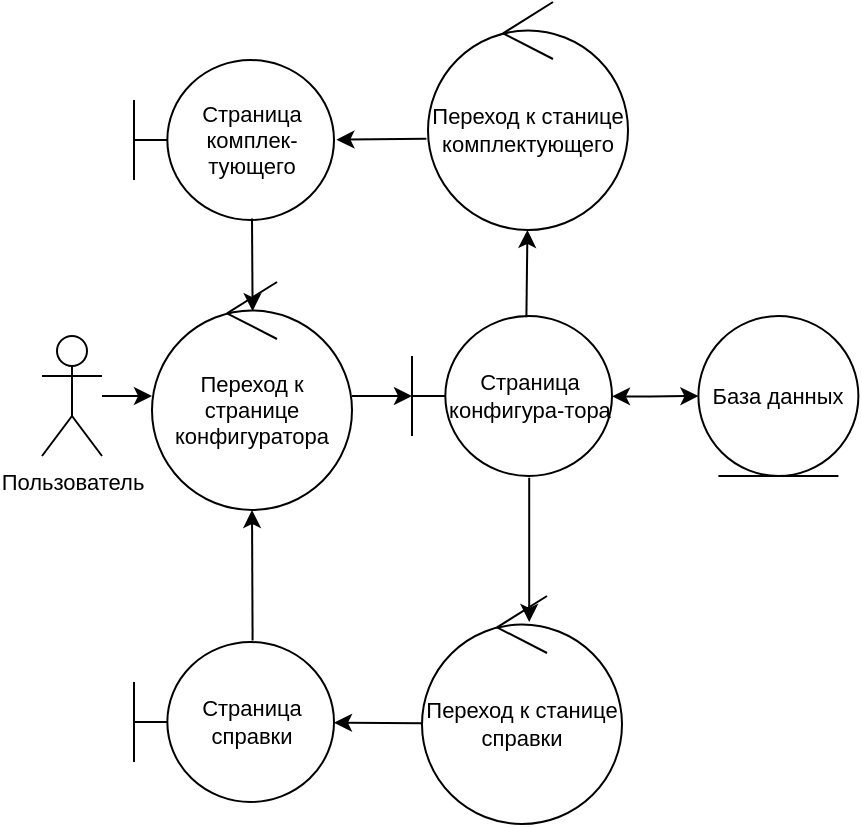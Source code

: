 <mxfile version="21.1.7" type="device">
  <diagram id="h_0n3Zkjienf-ujrvG_6" name="Страница 1">
    <mxGraphModel dx="1816" dy="549" grid="1" gridSize="10" guides="1" tooltips="1" connect="1" arrows="1" fold="1" page="1" pageScale="1" pageWidth="827" pageHeight="1169" math="0" shadow="0">
      <root>
        <mxCell id="0" />
        <mxCell id="1" parent="0" />
        <mxCell id="F_xw-o7SSEhGCc8bsex2-1" value="Переход к странице конфигуратора" style="ellipse;shape=umlControl;whiteSpace=wrap;html=1;fontSize=11;" parent="1" vertex="1">
          <mxGeometry x="-575" y="180" width="100" height="114" as="geometry" />
        </mxCell>
        <mxCell id="vv3TgDMPsHulDdS4rFCR-15" style="edgeStyle=orthogonalEdgeStyle;rounded=0;orthogonalLoop=1;jettySize=auto;html=1;fontSize=11;" parent="1" source="F_xw-o7SSEhGCc8bsex2-2" target="F_xw-o7SSEhGCc8bsex2-1" edge="1">
          <mxGeometry relative="1" as="geometry" />
        </mxCell>
        <mxCell id="F_xw-o7SSEhGCc8bsex2-2" value="Пользователь" style="shape=umlActor;verticalLabelPosition=bottom;verticalAlign=top;html=1;fontSize=11;" parent="1" vertex="1">
          <mxGeometry x="-630" y="207" width="30" height="60" as="geometry" />
        </mxCell>
        <mxCell id="F_xw-o7SSEhGCc8bsex2-6" value="Страница справки" style="shape=umlBoundary;whiteSpace=wrap;html=1;fontSize=11;" parent="1" vertex="1">
          <mxGeometry x="-584" y="360" width="100" height="80" as="geometry" />
        </mxCell>
        <mxCell id="F_xw-o7SSEhGCc8bsex2-7" value="Переход к станице справки" style="ellipse;shape=umlControl;whiteSpace=wrap;html=1;fontSize=11;" parent="1" vertex="1">
          <mxGeometry x="-440" y="337" width="100" height="114" as="geometry" />
        </mxCell>
        <mxCell id="F_xw-o7SSEhGCc8bsex2-5" value="Страница конфигура-тора" style="shape=umlBoundary;whiteSpace=wrap;html=1;direction=east;fontSize=11;" parent="1" vertex="1">
          <mxGeometry x="-445" y="197" width="100" height="80" as="geometry" />
        </mxCell>
        <mxCell id="_YdttTHNSesuhG6PUZcD-36" value="" style="edgeStyle=orthogonalEdgeStyle;rounded=0;orthogonalLoop=1;jettySize=auto;html=1;endArrow=classic;endFill=1;fontSize=11;" parent="1" source="F_xw-o7SSEhGCc8bsex2-1" target="F_xw-o7SSEhGCc8bsex2-5" edge="1">
          <mxGeometry relative="1" as="geometry">
            <mxPoint x="-465" y="237" as="sourcePoint" />
            <mxPoint x="-265" y="237" as="targetPoint" />
          </mxGeometry>
        </mxCell>
        <mxCell id="GSHMcF8tK0cThqZM6Yn_-3" value="" style="endArrow=classic;html=1;rounded=0;exitX=0.003;exitY=0.558;exitDx=0;exitDy=0;exitPerimeter=0;" edge="1" parent="1" source="F_xw-o7SSEhGCc8bsex2-7" target="F_xw-o7SSEhGCc8bsex2-6">
          <mxGeometry width="50" height="50" relative="1" as="geometry">
            <mxPoint x="-460" y="360" as="sourcePoint" />
            <mxPoint x="-410" y="310" as="targetPoint" />
          </mxGeometry>
        </mxCell>
        <mxCell id="GSHMcF8tK0cThqZM6Yn_-4" value="" style="endArrow=classic;html=1;rounded=0;exitX=0.593;exitY=-0.009;exitDx=0;exitDy=0;exitPerimeter=0;" edge="1" parent="1" source="F_xw-o7SSEhGCc8bsex2-6" target="F_xw-o7SSEhGCc8bsex2-1">
          <mxGeometry width="50" height="50" relative="1" as="geometry">
            <mxPoint x="-430" y="411" as="sourcePoint" />
            <mxPoint x="-480" y="410" as="targetPoint" />
          </mxGeometry>
        </mxCell>
        <mxCell id="GSHMcF8tK0cThqZM6Yn_-5" value="Переход к станице комплектующего" style="ellipse;shape=umlControl;whiteSpace=wrap;html=1;fontSize=11;" vertex="1" parent="1">
          <mxGeometry x="-437" y="40" width="100" height="114" as="geometry" />
        </mxCell>
        <mxCell id="GSHMcF8tK0cThqZM6Yn_-12" value="База данных" style="ellipse;shape=umlEntity;whiteSpace=wrap;html=1;fontSize=11;" vertex="1" parent="1">
          <mxGeometry x="-301.8" y="197" width="80" height="80" as="geometry" />
        </mxCell>
        <mxCell id="GSHMcF8tK0cThqZM6Yn_-22" style="edgeStyle=orthogonalEdgeStyle;rounded=0;orthogonalLoop=1;jettySize=auto;html=1;startArrow=classic;startFill=1;fontSize=11;entryX=0;entryY=0.5;entryDx=0;entryDy=0;exitX=1.008;exitY=0.563;exitDx=0;exitDy=0;exitPerimeter=0;" edge="1" parent="1" target="GSHMcF8tK0cThqZM6Yn_-12">
          <mxGeometry relative="1" as="geometry">
            <Array as="points">
              <mxPoint x="-325.8" y="237" />
            </Array>
            <mxPoint x="-345.0" y="237.182" as="sourcePoint" />
            <mxPoint x="-180.8" y="496" as="targetPoint" />
          </mxGeometry>
        </mxCell>
        <mxCell id="GSHMcF8tK0cThqZM6Yn_-32" value="" style="endArrow=classic;html=1;rounded=0;exitX=0.586;exitY=1.011;exitDx=0;exitDy=0;exitPerimeter=0;entryX=0.536;entryY=0.114;entryDx=0;entryDy=0;entryPerimeter=0;" edge="1" parent="1" source="F_xw-o7SSEhGCc8bsex2-5" target="F_xw-o7SSEhGCc8bsex2-7">
          <mxGeometry width="50" height="50" relative="1" as="geometry">
            <mxPoint x="-310" y="350" as="sourcePoint" />
            <mxPoint x="-260" y="300" as="targetPoint" />
          </mxGeometry>
        </mxCell>
        <mxCell id="GSHMcF8tK0cThqZM6Yn_-33" value="" style="endArrow=classic;html=1;rounded=0;exitX=0.572;exitY=0.008;exitDx=0;exitDy=0;exitPerimeter=0;" edge="1" parent="1" source="F_xw-o7SSEhGCc8bsex2-5" target="GSHMcF8tK0cThqZM6Yn_-5">
          <mxGeometry width="50" height="50" relative="1" as="geometry">
            <mxPoint x="-300" y="180" as="sourcePoint" />
            <mxPoint x="-270" y="130" as="targetPoint" />
          </mxGeometry>
        </mxCell>
        <mxCell id="GSHMcF8tK0cThqZM6Yn_-34" value="Страница комплек-тующего" style="shape=umlBoundary;whiteSpace=wrap;html=1;fontSize=11;" vertex="1" parent="1">
          <mxGeometry x="-584" y="69" width="100" height="80" as="geometry" />
        </mxCell>
        <mxCell id="GSHMcF8tK0cThqZM6Yn_-35" value="" style="endArrow=classic;html=1;rounded=0;entryX=1.012;entryY=0.498;entryDx=0;entryDy=0;entryPerimeter=0;exitX=-0.008;exitY=0.6;exitDx=0;exitDy=0;exitPerimeter=0;" edge="1" parent="1" source="GSHMcF8tK0cThqZM6Yn_-5" target="GSHMcF8tK0cThqZM6Yn_-34">
          <mxGeometry width="50" height="50" relative="1" as="geometry">
            <mxPoint x="-440" y="100" as="sourcePoint" />
            <mxPoint x="-420" y="160" as="targetPoint" />
          </mxGeometry>
        </mxCell>
        <mxCell id="GSHMcF8tK0cThqZM6Yn_-36" value="" style="endArrow=classic;html=1;rounded=0;exitX=0.59;exitY=0.99;exitDx=0;exitDy=0;exitPerimeter=0;entryX=0.503;entryY=0.128;entryDx=0;entryDy=0;entryPerimeter=0;" edge="1" parent="1" source="GSHMcF8tK0cThqZM6Yn_-34" target="F_xw-o7SSEhGCc8bsex2-1">
          <mxGeometry width="50" height="50" relative="1" as="geometry">
            <mxPoint x="-480" y="200" as="sourcePoint" />
            <mxPoint x="-430" y="150" as="targetPoint" />
          </mxGeometry>
        </mxCell>
      </root>
    </mxGraphModel>
  </diagram>
</mxfile>
